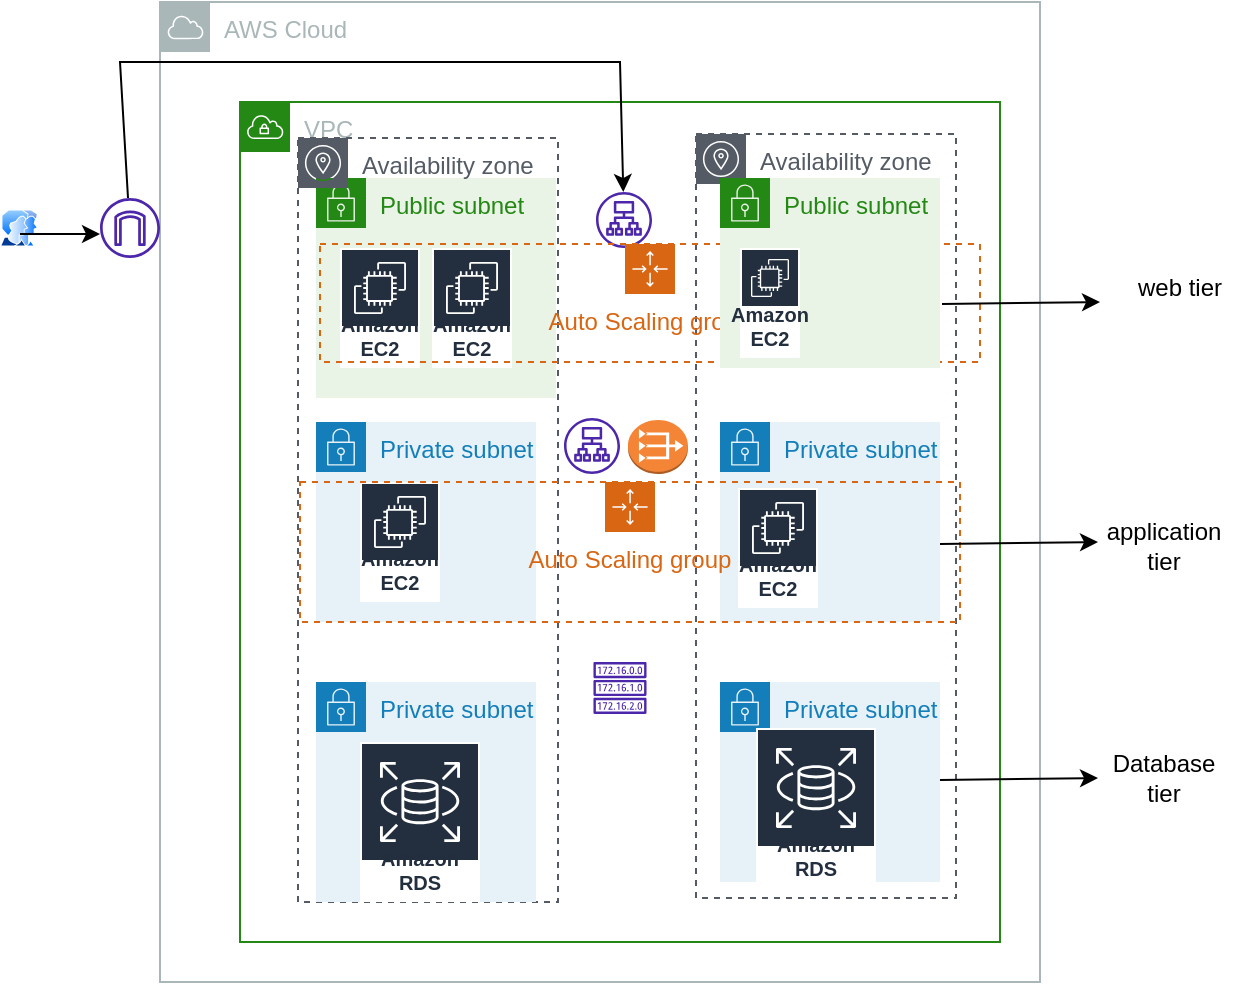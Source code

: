 <mxfile version="21.6.1" type="device">
  <diagram name="Page-1" id="Xx5084pABzzhrz3s61HT">
    <mxGraphModel dx="931" dy="780" grid="1" gridSize="10" guides="1" tooltips="1" connect="1" arrows="1" fold="1" page="1" pageScale="1" pageWidth="827" pageHeight="1169" math="0" shadow="0">
      <root>
        <mxCell id="0" />
        <mxCell id="1" parent="0" />
        <mxCell id="yc5RydmmVrl4QzgztYWE-10" value="Private subnet" style="points=[[0,0],[0.25,0],[0.5,0],[0.75,0],[1,0],[1,0.25],[1,0.5],[1,0.75],[1,1],[0.75,1],[0.5,1],[0.25,1],[0,1],[0,0.75],[0,0.5],[0,0.25]];outlineConnect=0;gradientColor=none;html=1;whiteSpace=wrap;fontSize=12;fontStyle=0;container=1;pointerEvents=0;collapsible=0;recursiveResize=0;shape=mxgraph.aws4.group;grIcon=mxgraph.aws4.group_security_group;grStroke=0;strokeColor=#147EBA;fillColor=#E6F2F8;verticalAlign=top;align=left;spacingLeft=30;fontColor=#147EBA;dashed=0;" vertex="1" parent="1">
          <mxGeometry x="400" y="220" width="110" height="100" as="geometry" />
        </mxCell>
        <mxCell id="yc5RydmmVrl4QzgztYWE-9" value="Private subnet" style="points=[[0,0],[0.25,0],[0.5,0],[0.75,0],[1,0],[1,0.25],[1,0.5],[1,0.75],[1,1],[0.75,1],[0.5,1],[0.25,1],[0,1],[0,0.75],[0,0.5],[0,0.25]];outlineConnect=0;gradientColor=none;html=1;whiteSpace=wrap;fontSize=12;fontStyle=0;container=1;pointerEvents=0;collapsible=0;recursiveResize=0;shape=mxgraph.aws4.group;grIcon=mxgraph.aws4.group_security_group;grStroke=0;strokeColor=#147EBA;fillColor=#E6F2F8;verticalAlign=top;align=left;spacingLeft=30;fontColor=#147EBA;dashed=0;" vertex="1" parent="1">
          <mxGeometry x="198" y="220" width="110" height="100" as="geometry" />
        </mxCell>
        <mxCell id="yc5RydmmVrl4QzgztYWE-7" value="Public subnet" style="points=[[0,0],[0.25,0],[0.5,0],[0.75,0],[1,0],[1,0.25],[1,0.5],[1,0.75],[1,1],[0.75,1],[0.5,1],[0.25,1],[0,1],[0,0.75],[0,0.5],[0,0.25]];outlineConnect=0;gradientColor=none;html=1;whiteSpace=wrap;fontSize=12;fontStyle=0;container=1;pointerEvents=0;collapsible=0;recursiveResize=0;shape=mxgraph.aws4.group;grIcon=mxgraph.aws4.group_security_group;grStroke=0;strokeColor=#248814;fillColor=#E9F3E6;verticalAlign=top;align=left;spacingLeft=30;fontColor=#248814;dashed=0;" vertex="1" parent="1">
          <mxGeometry x="198" y="98" width="120" height="110" as="geometry" />
        </mxCell>
        <mxCell id="yc5RydmmVrl4QzgztYWE-1" value="" style="image;aspect=fixed;perimeter=ellipsePerimeter;html=1;align=center;shadow=0;dashed=0;spacingTop=3;image=img/lib/active_directory/user_accounts.svg;" vertex="1" parent="1">
          <mxGeometry x="40" y="113.75" width="19.07" height="18.5" as="geometry" />
        </mxCell>
        <mxCell id="yc5RydmmVrl4QzgztYWE-2" value="AWS Cloud" style="sketch=0;outlineConnect=0;gradientColor=none;html=1;whiteSpace=wrap;fontSize=12;fontStyle=0;shape=mxgraph.aws4.group;grIcon=mxgraph.aws4.group_aws_cloud;strokeColor=#AAB7B8;fillColor=none;verticalAlign=top;align=left;spacingLeft=30;fontColor=#AAB7B8;dashed=0;" vertex="1" parent="1">
          <mxGeometry x="120" y="10" width="440" height="490" as="geometry" />
        </mxCell>
        <mxCell id="yc5RydmmVrl4QzgztYWE-5" value="VPC" style="points=[[0,0],[0.25,0],[0.5,0],[0.75,0],[1,0],[1,0.25],[1,0.5],[1,0.75],[1,1],[0.75,1],[0.5,1],[0.25,1],[0,1],[0,0.75],[0,0.5],[0,0.25]];outlineConnect=0;gradientColor=none;html=1;whiteSpace=wrap;fontSize=12;fontStyle=0;container=1;pointerEvents=0;collapsible=0;recursiveResize=0;shape=mxgraph.aws4.group;grIcon=mxgraph.aws4.group_vpc;strokeColor=#248814;fillColor=none;verticalAlign=top;align=left;spacingLeft=30;fontColor=#AAB7B8;dashed=0;" vertex="1" parent="1">
          <mxGeometry x="160" y="60" width="380" height="420" as="geometry" />
        </mxCell>
        <mxCell id="yc5RydmmVrl4QzgztYWE-23" value="Availability zone" style="sketch=0;outlineConnect=0;gradientColor=none;html=1;whiteSpace=wrap;fontSize=12;fontStyle=0;shape=mxgraph.aws4.group;grIcon=mxgraph.aws4.group_availability_zone;strokeColor=#545B64;fillColor=none;verticalAlign=top;align=left;spacingLeft=30;fontColor=#545B64;dashed=1;" vertex="1" parent="yc5RydmmVrl4QzgztYWE-5">
          <mxGeometry x="29" y="18" width="130" height="382" as="geometry" />
        </mxCell>
        <mxCell id="yc5RydmmVrl4QzgztYWE-12" value="Private subnet" style="points=[[0,0],[0.25,0],[0.5,0],[0.75,0],[1,0],[1,0.25],[1,0.5],[1,0.75],[1,1],[0.75,1],[0.5,1],[0.25,1],[0,1],[0,0.75],[0,0.5],[0,0.25]];outlineConnect=0;gradientColor=none;html=1;whiteSpace=wrap;fontSize=12;fontStyle=0;container=1;pointerEvents=0;collapsible=0;recursiveResize=0;shape=mxgraph.aws4.group;grIcon=mxgraph.aws4.group_security_group;grStroke=0;strokeColor=#147EBA;fillColor=#E6F2F8;verticalAlign=top;align=left;spacingLeft=30;fontColor=#147EBA;dashed=0;" vertex="1" parent="yc5RydmmVrl4QzgztYWE-5">
          <mxGeometry x="240" y="290" width="110" height="100" as="geometry" />
        </mxCell>
        <mxCell id="yc5RydmmVrl4QzgztYWE-22" value="" style="sketch=0;outlineConnect=0;fontColor=#232F3E;gradientColor=none;fillColor=#4D27AA;strokeColor=none;dashed=0;verticalLabelPosition=bottom;verticalAlign=top;align=center;html=1;fontSize=12;fontStyle=0;aspect=fixed;pointerEvents=1;shape=mxgraph.aws4.application_load_balancer;" vertex="1" parent="yc5RydmmVrl4QzgztYWE-5">
          <mxGeometry x="178" y="45" width="28" height="28" as="geometry" />
        </mxCell>
        <mxCell id="yc5RydmmVrl4QzgztYWE-25" value="Amazon EC2" style="sketch=0;outlineConnect=0;fontColor=#232F3E;gradientColor=none;strokeColor=#ffffff;fillColor=#232F3E;dashed=0;verticalLabelPosition=middle;verticalAlign=bottom;align=center;html=1;whiteSpace=wrap;fontSize=10;fontStyle=1;spacing=3;shape=mxgraph.aws4.productIcon;prIcon=mxgraph.aws4.ec2;" vertex="1" parent="yc5RydmmVrl4QzgztYWE-5">
          <mxGeometry x="50" y="73" width="40" height="60" as="geometry" />
        </mxCell>
        <mxCell id="yc5RydmmVrl4QzgztYWE-24" value="Availability zone" style="sketch=0;outlineConnect=0;gradientColor=none;html=1;whiteSpace=wrap;fontSize=12;fontStyle=0;shape=mxgraph.aws4.group;grIcon=mxgraph.aws4.group_availability_zone;strokeColor=#545B64;fillColor=none;verticalAlign=top;align=left;spacingLeft=30;fontColor=#545B64;dashed=1;" vertex="1" parent="yc5RydmmVrl4QzgztYWE-5">
          <mxGeometry x="228" y="16" width="130" height="382" as="geometry" />
        </mxCell>
        <mxCell id="yc5RydmmVrl4QzgztYWE-29" value="Amazon EC2" style="sketch=0;outlineConnect=0;fontColor=#232F3E;gradientColor=none;strokeColor=#ffffff;fillColor=#232F3E;dashed=0;verticalLabelPosition=middle;verticalAlign=bottom;align=center;html=1;whiteSpace=wrap;fontSize=10;fontStyle=1;spacing=3;shape=mxgraph.aws4.productIcon;prIcon=mxgraph.aws4.ec2;" vertex="1" parent="yc5RydmmVrl4QzgztYWE-5">
          <mxGeometry x="60" y="190" width="40" height="60" as="geometry" />
        </mxCell>
        <mxCell id="yc5RydmmVrl4QzgztYWE-30" value="Amazon EC2" style="sketch=0;outlineConnect=0;fontColor=#232F3E;gradientColor=none;strokeColor=#ffffff;fillColor=#232F3E;dashed=0;verticalLabelPosition=middle;verticalAlign=bottom;align=center;html=1;whiteSpace=wrap;fontSize=10;fontStyle=1;spacing=3;shape=mxgraph.aws4.productIcon;prIcon=mxgraph.aws4.ec2;" vertex="1" parent="yc5RydmmVrl4QzgztYWE-5">
          <mxGeometry x="249" y="193" width="40" height="60" as="geometry" />
        </mxCell>
        <mxCell id="yc5RydmmVrl4QzgztYWE-32" value="" style="sketch=0;outlineConnect=0;fontColor=#232F3E;gradientColor=none;fillColor=#4D27AA;strokeColor=none;dashed=0;verticalLabelPosition=bottom;verticalAlign=top;align=center;html=1;fontSize=12;fontStyle=0;aspect=fixed;pointerEvents=1;shape=mxgraph.aws4.application_load_balancer;" vertex="1" parent="yc5RydmmVrl4QzgztYWE-5">
          <mxGeometry x="162" y="158" width="28" height="28" as="geometry" />
        </mxCell>
        <mxCell id="yc5RydmmVrl4QzgztYWE-34" value="Amazon EC2" style="sketch=0;outlineConnect=0;fontColor=#232F3E;gradientColor=none;strokeColor=#ffffff;fillColor=#232F3E;dashed=0;verticalLabelPosition=middle;verticalAlign=bottom;align=center;html=1;whiteSpace=wrap;fontSize=10;fontStyle=1;spacing=3;shape=mxgraph.aws4.productIcon;prIcon=mxgraph.aws4.ec2;" vertex="1" parent="yc5RydmmVrl4QzgztYWE-5">
          <mxGeometry x="96" y="73" width="40" height="60" as="geometry" />
        </mxCell>
        <mxCell id="yc5RydmmVrl4QzgztYWE-33" value="Auto Scaling group" style="points=[[0,0],[0.25,0],[0.5,0],[0.75,0],[1,0],[1,0.25],[1,0.5],[1,0.75],[1,1],[0.75,1],[0.5,1],[0.25,1],[0,1],[0,0.75],[0,0.5],[0,0.25]];outlineConnect=0;gradientColor=none;html=1;whiteSpace=wrap;fontSize=12;fontStyle=0;container=1;pointerEvents=0;collapsible=0;recursiveResize=0;shape=mxgraph.aws4.groupCenter;grIcon=mxgraph.aws4.group_auto_scaling_group;grStroke=1;strokeColor=#D86613;fillColor=none;verticalAlign=top;align=center;fontColor=#D86613;dashed=1;spacingTop=25;" vertex="1" parent="yc5RydmmVrl4QzgztYWE-5">
          <mxGeometry x="30" y="190" width="330" height="70" as="geometry" />
        </mxCell>
        <mxCell id="yc5RydmmVrl4QzgztYWE-46" value="Auto Scaling group" style="points=[[0,0],[0.25,0],[0.5,0],[0.75,0],[1,0],[1,0.25],[1,0.5],[1,0.75],[1,1],[0.75,1],[0.5,1],[0.25,1],[0,1],[0,0.75],[0,0.5],[0,0.25]];outlineConnect=0;gradientColor=none;html=1;whiteSpace=wrap;fontSize=12;fontStyle=0;container=1;pointerEvents=0;collapsible=0;recursiveResize=0;shape=mxgraph.aws4.groupCenter;grIcon=mxgraph.aws4.group_auto_scaling_group;grStroke=1;strokeColor=#D86613;fillColor=none;verticalAlign=top;align=center;fontColor=#D86613;dashed=1;spacingTop=25;" vertex="1" parent="yc5RydmmVrl4QzgztYWE-5">
          <mxGeometry x="40" y="71" width="330" height="59" as="geometry" />
        </mxCell>
        <mxCell id="yc5RydmmVrl4QzgztYWE-65" value="" style="outlineConnect=0;dashed=0;verticalLabelPosition=bottom;verticalAlign=top;align=center;html=1;shape=mxgraph.aws3.vpc_nat_gateway;fillColor=#F58536;gradientColor=none;" vertex="1" parent="yc5RydmmVrl4QzgztYWE-46">
          <mxGeometry x="154" y="88" width="30" height="27" as="geometry" />
        </mxCell>
        <mxCell id="yc5RydmmVrl4QzgztYWE-66" value="" style="sketch=0;outlineConnect=0;fontColor=#232F3E;gradientColor=none;fillColor=#4D27AA;strokeColor=none;dashed=0;verticalLabelPosition=bottom;verticalAlign=top;align=center;html=1;fontSize=12;fontStyle=0;aspect=fixed;pointerEvents=1;shape=mxgraph.aws4.route_table;" vertex="1" parent="yc5RydmmVrl4QzgztYWE-5">
          <mxGeometry x="176.65" y="280" width="26.69" height="26" as="geometry" />
        </mxCell>
        <mxCell id="yc5RydmmVrl4QzgztYWE-6" value="" style="sketch=0;outlineConnect=0;fontColor=#232F3E;gradientColor=none;fillColor=#4D27AA;strokeColor=none;dashed=0;verticalLabelPosition=bottom;verticalAlign=top;align=center;html=1;fontSize=12;fontStyle=0;aspect=fixed;pointerEvents=1;shape=mxgraph.aws4.internet_gateway;" vertex="1" parent="1">
          <mxGeometry x="90" y="108" width="30" height="30" as="geometry" />
        </mxCell>
        <mxCell id="yc5RydmmVrl4QzgztYWE-8" value="Public subnet" style="points=[[0,0],[0.25,0],[0.5,0],[0.75,0],[1,0],[1,0.25],[1,0.5],[1,0.75],[1,1],[0.75,1],[0.5,1],[0.25,1],[0,1],[0,0.75],[0,0.5],[0,0.25]];outlineConnect=0;gradientColor=none;html=1;whiteSpace=wrap;fontSize=12;fontStyle=0;container=1;pointerEvents=0;collapsible=0;recursiveResize=0;shape=mxgraph.aws4.group;grIcon=mxgraph.aws4.group_security_group;grStroke=0;strokeColor=#248814;fillColor=#E9F3E6;verticalAlign=top;align=left;spacingLeft=30;fontColor=#248814;dashed=0;" vertex="1" parent="1">
          <mxGeometry x="400" y="98" width="110" height="95" as="geometry" />
        </mxCell>
        <mxCell id="yc5RydmmVrl4QzgztYWE-26" value="Amazon EC2" style="sketch=0;outlineConnect=0;fontColor=#232F3E;gradientColor=none;strokeColor=#ffffff;fillColor=#232F3E;dashed=0;verticalLabelPosition=middle;verticalAlign=bottom;align=center;html=1;whiteSpace=wrap;fontSize=10;fontStyle=1;spacing=3;shape=mxgraph.aws4.productIcon;prIcon=mxgraph.aws4.ec2;" vertex="1" parent="yc5RydmmVrl4QzgztYWE-8">
          <mxGeometry x="10" y="35" width="30" height="55" as="geometry" />
        </mxCell>
        <mxCell id="yc5RydmmVrl4QzgztYWE-11" value="Private subnet" style="points=[[0,0],[0.25,0],[0.5,0],[0.75,0],[1,0],[1,0.25],[1,0.5],[1,0.75],[1,1],[0.75,1],[0.5,1],[0.25,1],[0,1],[0,0.75],[0,0.5],[0,0.25]];outlineConnect=0;gradientColor=none;html=1;whiteSpace=wrap;fontSize=12;fontStyle=0;container=1;pointerEvents=0;collapsible=0;recursiveResize=0;shape=mxgraph.aws4.group;grIcon=mxgraph.aws4.group_security_group;grStroke=0;strokeColor=#147EBA;fillColor=#E6F2F8;verticalAlign=top;align=left;spacingLeft=30;fontColor=#147EBA;dashed=0;" vertex="1" parent="1">
          <mxGeometry x="198" y="350" width="110" height="110" as="geometry" />
        </mxCell>
        <mxCell id="yc5RydmmVrl4QzgztYWE-27" value="Amazon RDS" style="sketch=0;outlineConnect=0;fontColor=#232F3E;gradientColor=none;strokeColor=#ffffff;fillColor=#232F3E;dashed=0;verticalLabelPosition=middle;verticalAlign=bottom;align=center;html=1;whiteSpace=wrap;fontSize=10;fontStyle=1;spacing=3;shape=mxgraph.aws4.productIcon;prIcon=mxgraph.aws4.rds;" vertex="1" parent="yc5RydmmVrl4QzgztYWE-11">
          <mxGeometry x="22" y="30" width="60" height="80" as="geometry" />
        </mxCell>
        <mxCell id="yc5RydmmVrl4QzgztYWE-28" value="Amazon RDS" style="sketch=0;outlineConnect=0;fontColor=#232F3E;gradientColor=none;strokeColor=#ffffff;fillColor=#232F3E;dashed=0;verticalLabelPosition=middle;verticalAlign=bottom;align=center;html=1;whiteSpace=wrap;fontSize=10;fontStyle=1;spacing=3;shape=mxgraph.aws4.productIcon;prIcon=mxgraph.aws4.rds;" vertex="1" parent="yc5RydmmVrl4QzgztYWE-11">
          <mxGeometry x="220" y="23" width="60" height="80" as="geometry" />
        </mxCell>
        <mxCell id="yc5RydmmVrl4QzgztYWE-15" value="" style="endArrow=classic;html=1;rounded=0;" edge="1" parent="1">
          <mxGeometry width="50" height="50" relative="1" as="geometry">
            <mxPoint x="511" y="161" as="sourcePoint" />
            <mxPoint x="590" y="160" as="targetPoint" />
          </mxGeometry>
        </mxCell>
        <mxCell id="yc5RydmmVrl4QzgztYWE-16" value="web tier" style="text;html=1;strokeColor=none;fillColor=none;align=center;verticalAlign=middle;whiteSpace=wrap;rounded=0;" vertex="1" parent="1">
          <mxGeometry x="600" y="138" width="60" height="30" as="geometry" />
        </mxCell>
        <mxCell id="yc5RydmmVrl4QzgztYWE-17" value="" style="endArrow=classic;html=1;rounded=0;" edge="1" parent="1">
          <mxGeometry width="50" height="50" relative="1" as="geometry">
            <mxPoint x="510" y="281" as="sourcePoint" />
            <mxPoint x="589" y="280" as="targetPoint" />
          </mxGeometry>
        </mxCell>
        <mxCell id="yc5RydmmVrl4QzgztYWE-18" value="application tier" style="text;html=1;strokeColor=none;fillColor=none;align=center;verticalAlign=middle;whiteSpace=wrap;rounded=0;" vertex="1" parent="1">
          <mxGeometry x="592" y="267" width="60" height="30" as="geometry" />
        </mxCell>
        <mxCell id="yc5RydmmVrl4QzgztYWE-20" value="" style="endArrow=classic;html=1;rounded=0;" edge="1" parent="1">
          <mxGeometry width="50" height="50" relative="1" as="geometry">
            <mxPoint x="510" y="399" as="sourcePoint" />
            <mxPoint x="589" y="398" as="targetPoint" />
          </mxGeometry>
        </mxCell>
        <mxCell id="yc5RydmmVrl4QzgztYWE-21" value="Database tier" style="text;html=1;strokeColor=none;fillColor=none;align=center;verticalAlign=middle;whiteSpace=wrap;rounded=0;" vertex="1" parent="1">
          <mxGeometry x="592" y="383" width="60" height="30" as="geometry" />
        </mxCell>
        <mxCell id="yc5RydmmVrl4QzgztYWE-47" value="" style="endArrow=classic;html=1;rounded=0;" edge="1" parent="1">
          <mxGeometry width="50" height="50" relative="1" as="geometry">
            <mxPoint x="50" y="126" as="sourcePoint" />
            <mxPoint x="90" y="126" as="targetPoint" />
          </mxGeometry>
        </mxCell>
        <mxCell id="yc5RydmmVrl4QzgztYWE-48" value="" style="endArrow=classic;html=1;rounded=0;" edge="1" parent="1" target="yc5RydmmVrl4QzgztYWE-22">
          <mxGeometry width="50" height="50" relative="1" as="geometry">
            <mxPoint x="104" y="108" as="sourcePoint" />
            <mxPoint x="370" y="40" as="targetPoint" />
            <Array as="points">
              <mxPoint x="100" y="40" />
              <mxPoint x="350" y="40" />
            </Array>
          </mxGeometry>
        </mxCell>
      </root>
    </mxGraphModel>
  </diagram>
</mxfile>
